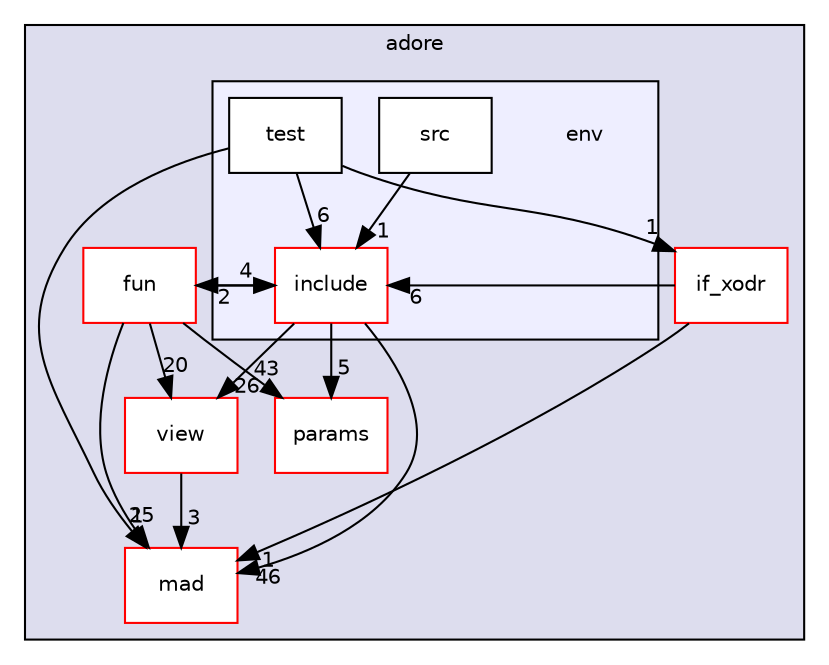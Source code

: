 digraph "/home/fascar/temp/adore/libadore/libadore/adore/env" {
  compound=true
  node [ fontsize="10", fontname="Helvetica"];
  edge [ labelfontsize="10", labelfontname="Helvetica"];
  subgraph clusterdir_e86afecd8bc890f614084a4037871e15 {
    graph [ bgcolor="#ddddee", pencolor="black", label="adore" fontname="Helvetica", fontsize="10", URL="dir_e86afecd8bc890f614084a4037871e15.html"]
  dir_a021c6ba58a8e5129fddf49c0e1c61e7 [shape=box label="view" fillcolor="white" style="filled" color="red" URL="dir_a021c6ba58a8e5129fddf49c0e1c61e7.html"];
  dir_dd24209da890e557508ac1b6831a5bf7 [shape=box label="mad" fillcolor="white" style="filled" color="red" URL="dir_dd24209da890e557508ac1b6831a5bf7.html"];
  dir_f3d637d0f75736c37b2f136afab12125 [shape=box label="params" fillcolor="white" style="filled" color="red" URL="dir_f3d637d0f75736c37b2f136afab12125.html"];
  dir_33556dd2e09761c2ca0173bbd2b6fd48 [shape=box label="if_xodr" fillcolor="white" style="filled" color="red" URL="dir_33556dd2e09761c2ca0173bbd2b6fd48.html"];
  dir_649591276c0eecc8bf797bbe7897dd04 [shape=box label="fun" fillcolor="white" style="filled" color="red" URL="dir_649591276c0eecc8bf797bbe7897dd04.html"];
  subgraph clusterdir_e67924bcc0fa25173e6cb07f4c4f7f25 {
    graph [ bgcolor="#eeeeff", pencolor="black", label="" URL="dir_e67924bcc0fa25173e6cb07f4c4f7f25.html"];
    dir_e67924bcc0fa25173e6cb07f4c4f7f25 [shape=plaintext label="env"];
  dir_e650dce9399d0a8279e85ce5f6eeccd9 [shape=box label="include" fillcolor="white" style="filled" color="red" URL="dir_e650dce9399d0a8279e85ce5f6eeccd9.html"];
  dir_dc247ef2bc52b5a4a1bf84d163d07f65 [shape=box label="src" fillcolor="white" style="filled" URL="dir_dc247ef2bc52b5a4a1bf84d163d07f65.html"];
  dir_76e5d096c62f146b771c969e96f1063a [shape=box label="test" fillcolor="white" style="filled" URL="dir_76e5d096c62f146b771c969e96f1063a.html"];
  }
  }
  dir_649591276c0eecc8bf797bbe7897dd04->dir_a021c6ba58a8e5129fddf49c0e1c61e7 [headlabel="20", labeldistance=1.5 headhref="dir_000048_000061.html"];
  dir_649591276c0eecc8bf797bbe7897dd04->dir_dd24209da890e557508ac1b6831a5bf7 [headlabel="25", labeldistance=1.5 headhref="dir_000048_000092.html"];
  dir_649591276c0eecc8bf797bbe7897dd04->dir_e650dce9399d0a8279e85ce5f6eeccd9 [headlabel="4", labeldistance=1.5 headhref="dir_000048_000045.html"];
  dir_649591276c0eecc8bf797bbe7897dd04->dir_f3d637d0f75736c37b2f136afab12125 [headlabel="43", labeldistance=1.5 headhref="dir_000048_000052.html"];
  dir_33556dd2e09761c2ca0173bbd2b6fd48->dir_e650dce9399d0a8279e85ce5f6eeccd9 [headlabel="6", labeldistance=1.5 headhref="dir_000086_000045.html"];
  dir_33556dd2e09761c2ca0173bbd2b6fd48->dir_dd24209da890e557508ac1b6831a5bf7 [headlabel="1", labeldistance=1.5 headhref="dir_000086_000092.html"];
  dir_dc247ef2bc52b5a4a1bf84d163d07f65->dir_e650dce9399d0a8279e85ce5f6eeccd9 [headlabel="1", labeldistance=1.5 headhref="dir_000074_000045.html"];
  dir_a021c6ba58a8e5129fddf49c0e1c61e7->dir_dd24209da890e557508ac1b6831a5bf7 [headlabel="3", labeldistance=1.5 headhref="dir_000061_000092.html"];
  dir_e650dce9399d0a8279e85ce5f6eeccd9->dir_a021c6ba58a8e5129fddf49c0e1c61e7 [headlabel="26", labeldistance=1.5 headhref="dir_000045_000061.html"];
  dir_e650dce9399d0a8279e85ce5f6eeccd9->dir_dd24209da890e557508ac1b6831a5bf7 [headlabel="46", labeldistance=1.5 headhref="dir_000045_000092.html"];
  dir_e650dce9399d0a8279e85ce5f6eeccd9->dir_f3d637d0f75736c37b2f136afab12125 [headlabel="5", labeldistance=1.5 headhref="dir_000045_000052.html"];
  dir_e650dce9399d0a8279e85ce5f6eeccd9->dir_649591276c0eecc8bf797bbe7897dd04 [headlabel="2", labeldistance=1.5 headhref="dir_000045_000048.html"];
  dir_76e5d096c62f146b771c969e96f1063a->dir_33556dd2e09761c2ca0173bbd2b6fd48 [headlabel="1", labeldistance=1.5 headhref="dir_000075_000086.html"];
  dir_76e5d096c62f146b771c969e96f1063a->dir_dd24209da890e557508ac1b6831a5bf7 [headlabel="1", labeldistance=1.5 headhref="dir_000075_000092.html"];
  dir_76e5d096c62f146b771c969e96f1063a->dir_e650dce9399d0a8279e85ce5f6eeccd9 [headlabel="6", labeldistance=1.5 headhref="dir_000075_000045.html"];
}
